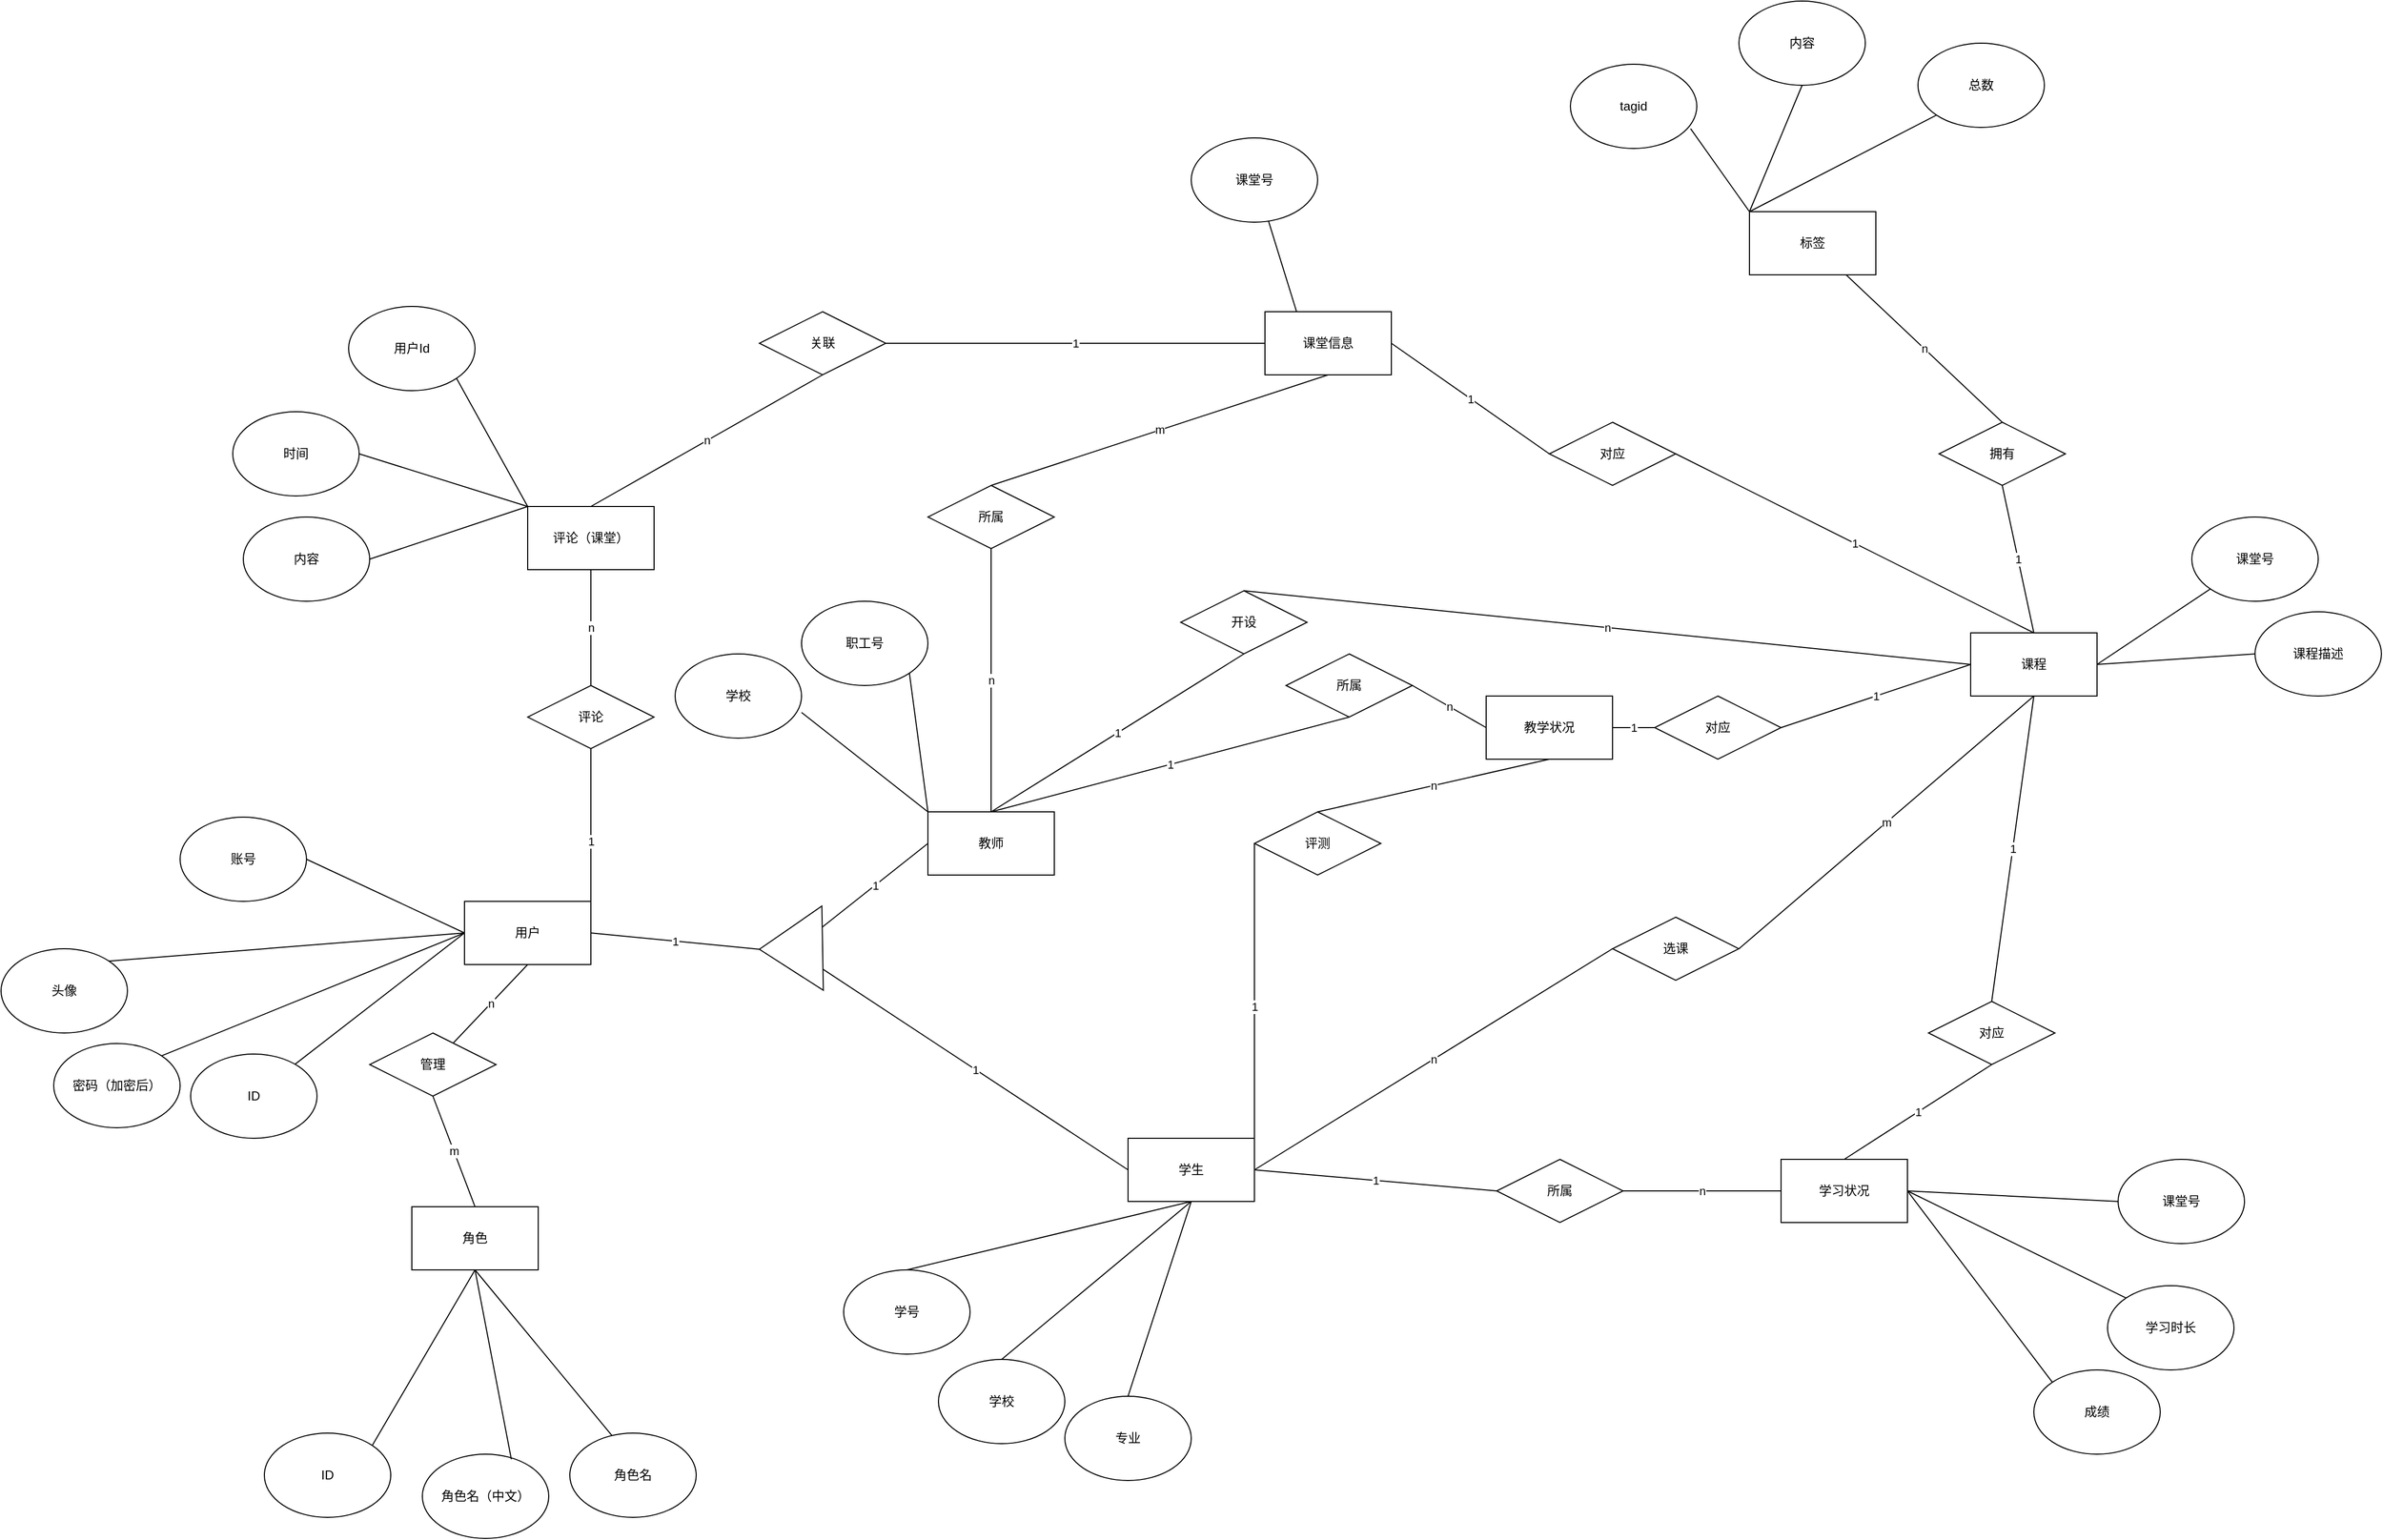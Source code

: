 <mxfile version="24.4.4" type="github">
  <diagram name="第 1 页" id="cqVoouBwEhZ9X5KKcfai">
    <mxGraphModel dx="2889" dy="1783" grid="1" gridSize="10" guides="1" tooltips="1" connect="1" arrows="1" fold="1" page="1" pageScale="1" pageWidth="827" pageHeight="1169" math="0" shadow="0">
      <root>
        <mxCell id="0" />
        <mxCell id="1" parent="0" />
        <mxCell id="4bgU9eHifBUtjP_TErYf-2" value="教师" style="rounded=0;whiteSpace=wrap;html=1;" parent="1" vertex="1">
          <mxGeometry x="-210" y="30" width="120" height="60" as="geometry" />
        </mxCell>
        <mxCell id="4bgU9eHifBUtjP_TErYf-3" value="角色" style="rounded=0;whiteSpace=wrap;html=1;" parent="1" vertex="1">
          <mxGeometry x="-700" y="405" width="120" height="60" as="geometry" />
        </mxCell>
        <mxCell id="4bgU9eHifBUtjP_TErYf-4" value="课程" style="rounded=0;whiteSpace=wrap;html=1;" parent="1" vertex="1">
          <mxGeometry x="780" y="-140" width="120" height="60" as="geometry" />
        </mxCell>
        <mxCell id="4bgU9eHifBUtjP_TErYf-6" value="用户" style="rounded=0;whiteSpace=wrap;html=1;" parent="1" vertex="1">
          <mxGeometry x="-650" y="115" width="120" height="60" as="geometry" />
        </mxCell>
        <mxCell id="4bgU9eHifBUtjP_TErYf-8" value="课堂信息" style="rounded=0;whiteSpace=wrap;html=1;" parent="1" vertex="1">
          <mxGeometry x="110" y="-445" width="120" height="60" as="geometry" />
        </mxCell>
        <mxCell id="_ENiOjXf8TxeeVIYlNAx-7" value="" style="edgeStyle=orthogonalEdgeStyle;rounded=0;orthogonalLoop=1;jettySize=auto;html=1;curved=1;strokeColor=none;" parent="1" source="NrnrOwtd3N4r6KxvUDXM-1" edge="1">
          <mxGeometry relative="1" as="geometry">
            <mxPoint x="780" y="-110" as="targetPoint" />
          </mxGeometry>
        </mxCell>
        <mxCell id="_ENiOjXf8TxeeVIYlNAx-1" value="管理" style="rhombus;whiteSpace=wrap;html=1;" parent="1" vertex="1">
          <mxGeometry x="-740" y="240" width="120" height="60" as="geometry" />
        </mxCell>
        <mxCell id="_ENiOjXf8TxeeVIYlNAx-10" value="m" style="endArrow=none;html=1;rounded=0;exitX=0.5;exitY=1;exitDx=0;exitDy=0;entryX=0.5;entryY=0;entryDx=0;entryDy=0;" parent="1" source="_ENiOjXf8TxeeVIYlNAx-1" target="4bgU9eHifBUtjP_TErYf-3" edge="1">
          <mxGeometry width="50" height="50" relative="1" as="geometry">
            <mxPoint x="320" y="610" as="sourcePoint" />
            <mxPoint x="190" y="730" as="targetPoint" />
          </mxGeometry>
        </mxCell>
        <mxCell id="_ENiOjXf8TxeeVIYlNAx-14" value="n" style="endArrow=none;html=1;rounded=0;exitX=0.5;exitY=1;exitDx=0;exitDy=0;" parent="1" source="4bgU9eHifBUtjP_TErYf-6" target="_ENiOjXf8TxeeVIYlNAx-1" edge="1">
          <mxGeometry width="50" height="50" relative="1" as="geometry">
            <mxPoint x="390" y="500" as="sourcePoint" />
            <mxPoint x="390" y="530" as="targetPoint" />
          </mxGeometry>
        </mxCell>
        <mxCell id="_ENiOjXf8TxeeVIYlNAx-17" value="1" style="endArrow=none;html=1;rounded=0;exitX=1;exitY=0.5;exitDx=0;exitDy=0;entryX=1;entryY=0.5;entryDx=0;entryDy=0;" parent="1" source="yRXkFGDhp4ZDQFp8mR-t-1" target="4bgU9eHifBUtjP_TErYf-6" edge="1">
          <mxGeometry width="50" height="50" relative="1" as="geometry">
            <mxPoint x="-370" y="155" as="sourcePoint" />
            <mxPoint x="-100" y="370" as="targetPoint" />
          </mxGeometry>
        </mxCell>
        <mxCell id="_ENiOjXf8TxeeVIYlNAx-18" value="1" style="endArrow=none;html=1;rounded=0;entryX=0;entryY=0.5;entryDx=0;entryDy=0;exitX=0;exitY=0.25;exitDx=0;exitDy=0;" parent="1" source="yRXkFGDhp4ZDQFp8mR-t-1" target="4bgU9eHifBUtjP_TErYf-1" edge="1">
          <mxGeometry width="50" height="50" relative="1" as="geometry">
            <mxPoint x="-250" y="155" as="sourcePoint" />
            <mxPoint x="565" y="270" as="targetPoint" />
          </mxGeometry>
        </mxCell>
        <mxCell id="_ENiOjXf8TxeeVIYlNAx-19" value="1" style="endArrow=none;html=1;rounded=0;entryX=0;entryY=0.5;entryDx=0;entryDy=0;exitX=0;exitY=0.75;exitDx=0;exitDy=0;" parent="1" source="yRXkFGDhp4ZDQFp8mR-t-1" target="4bgU9eHifBUtjP_TErYf-2" edge="1">
          <mxGeometry width="50" height="50" relative="1" as="geometry">
            <mxPoint x="-250" y="155" as="sourcePoint" />
            <mxPoint x="565" y="270" as="targetPoint" />
          </mxGeometry>
        </mxCell>
        <mxCell id="_ENiOjXf8TxeeVIYlNAx-21" value="所属" style="rhombus;whiteSpace=wrap;html=1;" parent="1" vertex="1">
          <mxGeometry x="-210" y="-280" width="120" height="60" as="geometry" />
        </mxCell>
        <mxCell id="_ENiOjXf8TxeeVIYlNAx-22" value="选课" style="rhombus;whiteSpace=wrap;html=1;" parent="1" vertex="1">
          <mxGeometry x="440" y="130" width="120" height="60" as="geometry" />
        </mxCell>
        <mxCell id="_ENiOjXf8TxeeVIYlNAx-23" value="m" style="endArrow=none;html=1;rounded=0;entryX=0.5;entryY=1;entryDx=0;entryDy=0;exitX=0.5;exitY=0;exitDx=0;exitDy=0;" parent="1" source="_ENiOjXf8TxeeVIYlNAx-21" target="4bgU9eHifBUtjP_TErYf-8" edge="1">
          <mxGeometry width="50" height="50" relative="1" as="geometry">
            <mxPoint x="510" as="sourcePoint" />
            <mxPoint x="560" y="-50" as="targetPoint" />
          </mxGeometry>
        </mxCell>
        <mxCell id="_ENiOjXf8TxeeVIYlNAx-24" value="n" style="endArrow=none;html=1;rounded=0;exitX=0.5;exitY=1;exitDx=0;exitDy=0;entryX=0.5;entryY=0;entryDx=0;entryDy=0;" parent="1" source="_ENiOjXf8TxeeVIYlNAx-21" target="4bgU9eHifBUtjP_TErYf-2" edge="1">
          <mxGeometry width="50" height="50" relative="1" as="geometry">
            <mxPoint x="510" as="sourcePoint" />
            <mxPoint x="560" y="-50" as="targetPoint" />
          </mxGeometry>
        </mxCell>
        <mxCell id="_ENiOjXf8TxeeVIYlNAx-25" value="m" style="endArrow=none;html=1;rounded=0;entryX=0.5;entryY=1;entryDx=0;entryDy=0;exitX=1;exitY=0.5;exitDx=0;exitDy=0;" parent="1" source="_ENiOjXf8TxeeVIYlNAx-22" target="4bgU9eHifBUtjP_TErYf-4" edge="1">
          <mxGeometry width="50" height="50" relative="1" as="geometry">
            <mxPoint x="510" as="sourcePoint" />
            <mxPoint x="560" y="-50" as="targetPoint" />
          </mxGeometry>
        </mxCell>
        <mxCell id="_ENiOjXf8TxeeVIYlNAx-26" value="n" style="endArrow=none;html=1;rounded=0;entryX=1;entryY=0.5;entryDx=0;entryDy=0;exitX=0;exitY=0.5;exitDx=0;exitDy=0;" parent="1" source="_ENiOjXf8TxeeVIYlNAx-22" target="4bgU9eHifBUtjP_TErYf-1" edge="1">
          <mxGeometry width="50" height="50" relative="1" as="geometry">
            <mxPoint x="700" y="140" as="sourcePoint" />
            <mxPoint x="560" y="-50" as="targetPoint" />
          </mxGeometry>
        </mxCell>
        <mxCell id="_ENiOjXf8TxeeVIYlNAx-27" value="对应" style="rhombus;whiteSpace=wrap;html=1;" parent="1" vertex="1">
          <mxGeometry x="380" y="-340" width="120" height="60" as="geometry" />
        </mxCell>
        <mxCell id="_ENiOjXf8TxeeVIYlNAx-28" value="1" style="endArrow=none;html=1;rounded=0;entryX=1;entryY=0.5;entryDx=0;entryDy=0;exitX=0;exitY=0.5;exitDx=0;exitDy=0;" parent="1" source="_ENiOjXf8TxeeVIYlNAx-27" target="4bgU9eHifBUtjP_TErYf-8" edge="1">
          <mxGeometry width="50" height="50" relative="1" as="geometry">
            <mxPoint x="510" y="-100" as="sourcePoint" />
            <mxPoint x="560" y="-150" as="targetPoint" />
          </mxGeometry>
        </mxCell>
        <mxCell id="_ENiOjXf8TxeeVIYlNAx-29" value="1" style="endArrow=none;html=1;rounded=0;entryX=1;entryY=0.5;entryDx=0;entryDy=0;exitX=0.5;exitY=0;exitDx=0;exitDy=0;" parent="1" source="4bgU9eHifBUtjP_TErYf-4" target="_ENiOjXf8TxeeVIYlNAx-27" edge="1">
          <mxGeometry width="50" height="50" relative="1" as="geometry">
            <mxPoint x="510" y="-100" as="sourcePoint" />
            <mxPoint x="560" y="-150" as="targetPoint" />
          </mxGeometry>
        </mxCell>
        <mxCell id="_ENiOjXf8TxeeVIYlNAx-30" value="学习状况" style="rounded=0;whiteSpace=wrap;html=1;" parent="1" vertex="1">
          <mxGeometry x="600" y="360" width="120" height="60" as="geometry" />
        </mxCell>
        <mxCell id="_ENiOjXf8TxeeVIYlNAx-32" value="教学状况" style="rounded=0;whiteSpace=wrap;html=1;" parent="1" vertex="1">
          <mxGeometry x="320" y="-80" width="120" height="60" as="geometry" />
        </mxCell>
        <mxCell id="_ENiOjXf8TxeeVIYlNAx-40" value="评论（课堂）" style="rounded=0;whiteSpace=wrap;html=1;" parent="1" vertex="1">
          <mxGeometry x="-590" y="-260" width="120" height="60" as="geometry" />
        </mxCell>
        <mxCell id="_ENiOjXf8TxeeVIYlNAx-43" value="对应" style="rhombus;whiteSpace=wrap;html=1;" parent="1" vertex="1">
          <mxGeometry x="480" y="-80" width="120" height="60" as="geometry" />
        </mxCell>
        <mxCell id="_ENiOjXf8TxeeVIYlNAx-44" value="对应" style="rhombus;whiteSpace=wrap;html=1;" parent="1" vertex="1">
          <mxGeometry x="740" y="210" width="120" height="60" as="geometry" />
        </mxCell>
        <mxCell id="_ENiOjXf8TxeeVIYlNAx-45" value="1" style="endArrow=none;html=1;rounded=0;entryX=0;entryY=0.5;entryDx=0;entryDy=0;exitX=1;exitY=0.5;exitDx=0;exitDy=0;" parent="1" source="_ENiOjXf8TxeeVIYlNAx-43" target="4bgU9eHifBUtjP_TErYf-4" edge="1">
          <mxGeometry width="50" height="50" relative="1" as="geometry">
            <mxPoint x="370" as="sourcePoint" />
            <mxPoint x="420" y="-50" as="targetPoint" />
          </mxGeometry>
        </mxCell>
        <mxCell id="_ENiOjXf8TxeeVIYlNAx-46" value="1" style="endArrow=none;html=1;rounded=0;entryX=0;entryY=0.5;entryDx=0;entryDy=0;exitX=1;exitY=0.5;exitDx=0;exitDy=0;" parent="1" source="_ENiOjXf8TxeeVIYlNAx-32" target="_ENiOjXf8TxeeVIYlNAx-43" edge="1">
          <mxGeometry width="50" height="50" relative="1" as="geometry">
            <mxPoint x="370" as="sourcePoint" />
            <mxPoint x="420" y="-50" as="targetPoint" />
          </mxGeometry>
        </mxCell>
        <mxCell id="_ENiOjXf8TxeeVIYlNAx-47" value="1" style="endArrow=none;html=1;rounded=0;entryX=0.5;entryY=0;entryDx=0;entryDy=0;exitX=0.5;exitY=1;exitDx=0;exitDy=0;" parent="1" source="4bgU9eHifBUtjP_TErYf-4" target="_ENiOjXf8TxeeVIYlNAx-44" edge="1">
          <mxGeometry width="50" height="50" relative="1" as="geometry">
            <mxPoint x="580" y="-50" as="sourcePoint" />
            <mxPoint x="420" y="-50" as="targetPoint" />
          </mxGeometry>
        </mxCell>
        <mxCell id="_ENiOjXf8TxeeVIYlNAx-49" value="1" style="endArrow=none;html=1;rounded=0;entryX=0.5;entryY=0;entryDx=0;entryDy=0;exitX=0.5;exitY=1;exitDx=0;exitDy=0;" parent="1" source="_ENiOjXf8TxeeVIYlNAx-44" target="_ENiOjXf8TxeeVIYlNAx-30" edge="1">
          <mxGeometry width="50" height="50" relative="1" as="geometry">
            <mxPoint x="370" as="sourcePoint" />
            <mxPoint x="420" y="-50" as="targetPoint" />
          </mxGeometry>
        </mxCell>
        <mxCell id="_ENiOjXf8TxeeVIYlNAx-51" value="所属" style="rhombus;whiteSpace=wrap;html=1;" parent="1" vertex="1">
          <mxGeometry x="130" y="-120" width="120" height="60" as="geometry" />
        </mxCell>
        <mxCell id="_ENiOjXf8TxeeVIYlNAx-52" value="所属" style="rhombus;whiteSpace=wrap;html=1;" parent="1" vertex="1">
          <mxGeometry x="330" y="360" width="120" height="60" as="geometry" />
        </mxCell>
        <mxCell id="_ENiOjXf8TxeeVIYlNAx-53" value="1" style="endArrow=none;html=1;rounded=0;entryX=0;entryY=0.5;entryDx=0;entryDy=0;exitX=1;exitY=0.5;exitDx=0;exitDy=0;" parent="1" source="4bgU9eHifBUtjP_TErYf-1" target="_ENiOjXf8TxeeVIYlNAx-52" edge="1">
          <mxGeometry width="50" height="50" relative="1" as="geometry">
            <mxPoint x="370" y="100" as="sourcePoint" />
            <mxPoint x="420" y="50" as="targetPoint" />
          </mxGeometry>
        </mxCell>
        <mxCell id="_ENiOjXf8TxeeVIYlNAx-54" value="n" style="endArrow=none;html=1;rounded=0;entryX=0;entryY=0.5;entryDx=0;entryDy=0;exitX=1;exitY=0.5;exitDx=0;exitDy=0;" parent="1" source="_ENiOjXf8TxeeVIYlNAx-52" target="_ENiOjXf8TxeeVIYlNAx-30" edge="1">
          <mxGeometry width="50" height="50" relative="1" as="geometry">
            <mxPoint x="370" y="100" as="sourcePoint" />
            <mxPoint x="420" y="50" as="targetPoint" />
          </mxGeometry>
        </mxCell>
        <mxCell id="_ENiOjXf8TxeeVIYlNAx-55" value="1" style="endArrow=none;html=1;rounded=0;entryX=0.5;entryY=1;entryDx=0;entryDy=0;exitX=0.5;exitY=0;exitDx=0;exitDy=0;" parent="1" source="4bgU9eHifBUtjP_TErYf-2" target="_ENiOjXf8TxeeVIYlNAx-51" edge="1">
          <mxGeometry width="50" height="50" relative="1" as="geometry">
            <mxPoint x="370" y="100" as="sourcePoint" />
            <mxPoint x="420" y="50" as="targetPoint" />
          </mxGeometry>
        </mxCell>
        <mxCell id="_ENiOjXf8TxeeVIYlNAx-56" value="n" style="endArrow=none;html=1;rounded=0;entryX=0;entryY=0.5;entryDx=0;entryDy=0;exitX=1;exitY=0.5;exitDx=0;exitDy=0;" parent="1" source="_ENiOjXf8TxeeVIYlNAx-51" target="_ENiOjXf8TxeeVIYlNAx-32" edge="1">
          <mxGeometry width="50" height="50" relative="1" as="geometry">
            <mxPoint x="370" y="100" as="sourcePoint" />
            <mxPoint x="420" y="50" as="targetPoint" />
          </mxGeometry>
        </mxCell>
        <mxCell id="_ENiOjXf8TxeeVIYlNAx-58" value="标签" style="rounded=0;whiteSpace=wrap;html=1;" parent="1" vertex="1">
          <mxGeometry x="570" y="-540" width="120" height="60" as="geometry" />
        </mxCell>
        <mxCell id="_ENiOjXf8TxeeVIYlNAx-59" value="拥有" style="rhombus;whiteSpace=wrap;html=1;" parent="1" vertex="1">
          <mxGeometry x="750" y="-340" width="120" height="60" as="geometry" />
        </mxCell>
        <mxCell id="_ENiOjXf8TxeeVIYlNAx-60" value="1" style="endArrow=none;html=1;rounded=0;entryX=0.5;entryY=1;entryDx=0;entryDy=0;exitX=0.5;exitY=0;exitDx=0;exitDy=0;" parent="1" source="4bgU9eHifBUtjP_TErYf-4" target="_ENiOjXf8TxeeVIYlNAx-59" edge="1">
          <mxGeometry width="50" height="50" relative="1" as="geometry">
            <mxPoint x="550" y="-200" as="sourcePoint" />
            <mxPoint x="600" y="-250" as="targetPoint" />
          </mxGeometry>
        </mxCell>
        <mxCell id="_ENiOjXf8TxeeVIYlNAx-61" value="n" style="endArrow=none;html=1;rounded=0;exitX=0.5;exitY=0;exitDx=0;exitDy=0;" parent="1" source="_ENiOjXf8TxeeVIYlNAx-59" target="_ENiOjXf8TxeeVIYlNAx-58" edge="1">
          <mxGeometry width="50" height="50" relative="1" as="geometry">
            <mxPoint x="550" y="-200" as="sourcePoint" />
            <mxPoint x="600" y="-250" as="targetPoint" />
          </mxGeometry>
        </mxCell>
        <mxCell id="_ENiOjXf8TxeeVIYlNAx-62" value="关联" style="rhombus;whiteSpace=wrap;html=1;" parent="1" vertex="1">
          <mxGeometry x="-370" y="-445" width="120" height="60" as="geometry" />
        </mxCell>
        <mxCell id="_ENiOjXf8TxeeVIYlNAx-63" value="n" style="endArrow=none;html=1;rounded=0;entryX=0.5;entryY=0;entryDx=0;entryDy=0;exitX=0.5;exitY=1;exitDx=0;exitDy=0;" parent="1" source="_ENiOjXf8TxeeVIYlNAx-62" target="_ENiOjXf8TxeeVIYlNAx-40" edge="1">
          <mxGeometry width="50" height="50" relative="1" as="geometry">
            <mxPoint x="560" y="-300" as="sourcePoint" />
            <mxPoint x="610" y="-350" as="targetPoint" />
          </mxGeometry>
        </mxCell>
        <mxCell id="_ENiOjXf8TxeeVIYlNAx-64" value="1" style="endArrow=none;html=1;rounded=0;entryX=1;entryY=0.5;entryDx=0;entryDy=0;exitX=0;exitY=0.5;exitDx=0;exitDy=0;" parent="1" source="4bgU9eHifBUtjP_TErYf-8" target="_ENiOjXf8TxeeVIYlNAx-62" edge="1">
          <mxGeometry width="50" height="50" relative="1" as="geometry">
            <mxPoint x="560" y="-300" as="sourcePoint" />
            <mxPoint x="610" y="-350" as="targetPoint" />
          </mxGeometry>
        </mxCell>
        <mxCell id="_ENiOjXf8TxeeVIYlNAx-66" value="账号" style="ellipse;whiteSpace=wrap;html=1;" parent="1" vertex="1">
          <mxGeometry x="-920" y="35" width="120" height="80" as="geometry" />
        </mxCell>
        <mxCell id="_ENiOjXf8TxeeVIYlNAx-67" value="ID" style="ellipse;whiteSpace=wrap;html=1;" parent="1" vertex="1">
          <mxGeometry x="-910" y="260" width="120" height="80" as="geometry" />
        </mxCell>
        <mxCell id="_ENiOjXf8TxeeVIYlNAx-68" value="密码（加密后）" style="ellipse;whiteSpace=wrap;html=1;" parent="1" vertex="1">
          <mxGeometry x="-1040" y="250" width="120" height="80" as="geometry" />
        </mxCell>
        <mxCell id="_ENiOjXf8TxeeVIYlNAx-69" value="" style="endArrow=none;html=1;rounded=0;exitX=0;exitY=0.5;exitDx=0;exitDy=0;" parent="1" source="4bgU9eHifBUtjP_TErYf-6" target="_ENiOjXf8TxeeVIYlNAx-67" edge="1">
          <mxGeometry width="50" height="50" relative="1" as="geometry">
            <mxPoint x="450" y="340" as="sourcePoint" />
            <mxPoint x="500" y="290" as="targetPoint" />
          </mxGeometry>
        </mxCell>
        <mxCell id="_ENiOjXf8TxeeVIYlNAx-70" value="" style="endArrow=none;html=1;rounded=0;entryX=1;entryY=0.5;entryDx=0;entryDy=0;exitX=0;exitY=0.5;exitDx=0;exitDy=0;" parent="1" source="4bgU9eHifBUtjP_TErYf-6" target="_ENiOjXf8TxeeVIYlNAx-66" edge="1">
          <mxGeometry width="50" height="50" relative="1" as="geometry">
            <mxPoint x="320" y="350" as="sourcePoint" />
            <mxPoint x="500" y="290" as="targetPoint" />
          </mxGeometry>
        </mxCell>
        <mxCell id="_ENiOjXf8TxeeVIYlNAx-71" value="" style="endArrow=none;html=1;rounded=0;exitX=1;exitY=0;exitDx=0;exitDy=0;entryX=0;entryY=0.5;entryDx=0;entryDy=0;" parent="1" source="_ENiOjXf8TxeeVIYlNAx-68" target="4bgU9eHifBUtjP_TErYf-6" edge="1">
          <mxGeometry width="50" height="50" relative="1" as="geometry">
            <mxPoint x="450" y="340" as="sourcePoint" />
            <mxPoint x="320" y="350" as="targetPoint" />
          </mxGeometry>
        </mxCell>
        <mxCell id="_ENiOjXf8TxeeVIYlNAx-82" value="角色名（中文）" style="ellipse;whiteSpace=wrap;html=1;" parent="1" vertex="1">
          <mxGeometry x="-690" y="640" width="120" height="80" as="geometry" />
        </mxCell>
        <mxCell id="_ENiOjXf8TxeeVIYlNAx-83" value="角色名" style="ellipse;whiteSpace=wrap;html=1;" parent="1" vertex="1">
          <mxGeometry x="-550" y="620" width="120" height="80" as="geometry" />
        </mxCell>
        <mxCell id="_ENiOjXf8TxeeVIYlNAx-84" value="" style="endArrow=none;html=1;rounded=0;exitX=0.335;exitY=0.032;exitDx=0;exitDy=0;entryX=0.5;entryY=1;entryDx=0;entryDy=0;exitPerimeter=0;" parent="1" source="_ENiOjXf8TxeeVIYlNAx-83" target="4bgU9eHifBUtjP_TErYf-3" edge="1">
          <mxGeometry width="50" height="50" relative="1" as="geometry">
            <mxPoint x="450" y="640" as="sourcePoint" />
            <mxPoint x="130" y="770" as="targetPoint" />
          </mxGeometry>
        </mxCell>
        <mxCell id="_ENiOjXf8TxeeVIYlNAx-85" value="" style="endArrow=none;html=1;rounded=0;entryX=0.5;entryY=1;entryDx=0;entryDy=0;exitX=0.704;exitY=0.06;exitDx=0;exitDy=0;exitPerimeter=0;" parent="1" source="_ENiOjXf8TxeeVIYlNAx-82" target="4bgU9eHifBUtjP_TErYf-3" edge="1">
          <mxGeometry width="50" height="50" relative="1" as="geometry">
            <mxPoint x="450" y="640" as="sourcePoint" />
            <mxPoint x="500" y="590" as="targetPoint" />
          </mxGeometry>
        </mxCell>
        <mxCell id="_ENiOjXf8TxeeVIYlNAx-86" value="ID" style="ellipse;whiteSpace=wrap;html=1;" parent="1" vertex="1">
          <mxGeometry x="-840" y="620" width="120" height="80" as="geometry" />
        </mxCell>
        <mxCell id="_ENiOjXf8TxeeVIYlNAx-88" value="" style="endArrow=none;html=1;rounded=0;entryX=0.5;entryY=1;entryDx=0;entryDy=0;exitX=1;exitY=0;exitDx=0;exitDy=0;" parent="1" source="_ENiOjXf8TxeeVIYlNAx-86" target="4bgU9eHifBUtjP_TErYf-3" edge="1">
          <mxGeometry width="50" height="50" relative="1" as="geometry">
            <mxPoint x="250" y="790" as="sourcePoint" />
            <mxPoint x="300" y="740" as="targetPoint" />
          </mxGeometry>
        </mxCell>
        <mxCell id="_ENiOjXf8TxeeVIYlNAx-92" value="头像" style="ellipse;whiteSpace=wrap;html=1;" parent="1" vertex="1">
          <mxGeometry x="-1090" y="160" width="120" height="80" as="geometry" />
        </mxCell>
        <mxCell id="_ENiOjXf8TxeeVIYlNAx-99" value="" style="endArrow=none;html=1;rounded=0;entryX=0;entryY=0.5;entryDx=0;entryDy=0;exitX=1;exitY=0;exitDx=0;exitDy=0;" parent="1" source="_ENiOjXf8TxeeVIYlNAx-92" target="4bgU9eHifBUtjP_TErYf-6" edge="1">
          <mxGeometry width="50" height="50" relative="1" as="geometry">
            <mxPoint x="470" y="390" as="sourcePoint" />
            <mxPoint x="520" y="340" as="targetPoint" />
          </mxGeometry>
        </mxCell>
        <mxCell id="NrnrOwtd3N4r6KxvUDXM-2" value="1" style="endArrow=none;html=1;rounded=0;exitX=0.5;exitY=0;exitDx=0;exitDy=0;entryX=0.5;entryY=1;entryDx=0;entryDy=0;" parent="1" source="4bgU9eHifBUtjP_TErYf-2" target="NrnrOwtd3N4r6KxvUDXM-1" edge="1">
          <mxGeometry width="50" height="50" relative="1" as="geometry">
            <mxPoint x="600" y="70" as="sourcePoint" />
            <mxPoint x="650" y="20" as="targetPoint" />
          </mxGeometry>
        </mxCell>
        <mxCell id="NrnrOwtd3N4r6KxvUDXM-3" value="n" style="endArrow=none;html=1;rounded=0;exitX=0.5;exitY=0;exitDx=0;exitDy=0;entryX=0;entryY=0.5;entryDx=0;entryDy=0;" parent="1" source="NrnrOwtd3N4r6KxvUDXM-1" target="4bgU9eHifBUtjP_TErYf-4" edge="1">
          <mxGeometry width="50" height="50" relative="1" as="geometry">
            <mxPoint x="600" y="70" as="sourcePoint" />
            <mxPoint x="900" y="-90" as="targetPoint" />
          </mxGeometry>
        </mxCell>
        <mxCell id="NrnrOwtd3N4r6KxvUDXM-4" value="" style="edgeStyle=orthogonalEdgeStyle;rounded=0;orthogonalLoop=1;jettySize=auto;html=1;curved=1;strokeColor=none;" parent="1" source="4bgU9eHifBUtjP_TErYf-1" target="NrnrOwtd3N4r6KxvUDXM-1" edge="1">
          <mxGeometry relative="1" as="geometry">
            <mxPoint x="280" y="585" as="sourcePoint" />
            <mxPoint x="385" y="-110" as="targetPoint" />
          </mxGeometry>
        </mxCell>
        <mxCell id="NrnrOwtd3N4r6KxvUDXM-1" value="开设" style="rhombus;whiteSpace=wrap;html=1;" parent="1" vertex="1">
          <mxGeometry x="30" y="-180" width="120" height="60" as="geometry" />
        </mxCell>
        <mxCell id="NrnrOwtd3N4r6KxvUDXM-22" style="edgeStyle=orthogonalEdgeStyle;rounded=0;orthogonalLoop=1;jettySize=auto;html=1;exitX=0.5;exitY=1;exitDx=0;exitDy=0;" parent="1" edge="1">
          <mxGeometry relative="1" as="geometry">
            <mxPoint x="1130" y="-500" as="sourcePoint" />
            <mxPoint x="1130" y="-500" as="targetPoint" />
          </mxGeometry>
        </mxCell>
        <mxCell id="NrnrOwtd3N4r6KxvUDXM-24" value="评测" style="rhombus;whiteSpace=wrap;html=1;" parent="1" vertex="1">
          <mxGeometry x="100" y="30" width="120" height="60" as="geometry" />
        </mxCell>
        <mxCell id="NrnrOwtd3N4r6KxvUDXM-25" value="1" style="endArrow=none;html=1;rounded=0;exitX=0;exitY=0.5;exitDx=0;exitDy=0;entryX=1;entryY=0.5;entryDx=0;entryDy=0;" parent="1" source="NrnrOwtd3N4r6KxvUDXM-24" target="4bgU9eHifBUtjP_TErYf-1" edge="1">
          <mxGeometry width="50" height="50" relative="1" as="geometry">
            <mxPoint x="110" y="160" as="sourcePoint" />
            <mxPoint x="170" y="293" as="targetPoint" />
          </mxGeometry>
        </mxCell>
        <mxCell id="NrnrOwtd3N4r6KxvUDXM-26" value="n" style="endArrow=none;html=1;rounded=0;exitX=0.5;exitY=0;exitDx=0;exitDy=0;entryX=0.5;entryY=1;entryDx=0;entryDy=0;" parent="1" source="NrnrOwtd3N4r6KxvUDXM-24" target="_ENiOjXf8TxeeVIYlNAx-32" edge="1">
          <mxGeometry width="50" height="50" relative="1" as="geometry">
            <mxPoint x="110" y="-60" as="sourcePoint" />
            <mxPoint x="160" y="-110" as="targetPoint" />
          </mxGeometry>
        </mxCell>
        <mxCell id="NrnrOwtd3N4r6KxvUDXM-27" value="评论" style="rhombus;whiteSpace=wrap;html=1;" parent="1" vertex="1">
          <mxGeometry x="-590" y="-90" width="120" height="60" as="geometry" />
        </mxCell>
        <mxCell id="NrnrOwtd3N4r6KxvUDXM-28" value="1" style="endArrow=none;html=1;rounded=0;exitX=1;exitY=0.5;exitDx=0;exitDy=0;entryX=0.5;entryY=1;entryDx=0;entryDy=0;" parent="1" source="4bgU9eHifBUtjP_TErYf-6" target="NrnrOwtd3N4r6KxvUDXM-27" edge="1">
          <mxGeometry width="50" height="50" relative="1" as="geometry">
            <mxPoint x="110" y="270" as="sourcePoint" />
            <mxPoint x="160" y="220" as="targetPoint" />
          </mxGeometry>
        </mxCell>
        <mxCell id="NrnrOwtd3N4r6KxvUDXM-29" value="n" style="endArrow=none;html=1;rounded=0;exitX=0.5;exitY=0;exitDx=0;exitDy=0;entryX=0.5;entryY=1;entryDx=0;entryDy=0;" parent="1" source="NrnrOwtd3N4r6KxvUDXM-27" target="_ENiOjXf8TxeeVIYlNAx-40" edge="1">
          <mxGeometry width="50" height="50" relative="1" as="geometry">
            <mxPoint x="110" y="-60" as="sourcePoint" />
            <mxPoint x="160" y="-110" as="targetPoint" />
          </mxGeometry>
        </mxCell>
        <mxCell id="NrnrOwtd3N4r6KxvUDXM-30" value="" style="edgeStyle=orthogonalEdgeStyle;rounded=0;orthogonalLoop=1;jettySize=auto;html=1;curved=1;strokeColor=none;" parent="1" target="4bgU9eHifBUtjP_TErYf-1" edge="1">
          <mxGeometry relative="1" as="geometry">
            <mxPoint x="-370" y="290" as="sourcePoint" />
            <mxPoint x="340" y="40" as="targetPoint" />
          </mxGeometry>
        </mxCell>
        <mxCell id="4bgU9eHifBUtjP_TErYf-1" value="学生" style="rounded=0;whiteSpace=wrap;html=1;" parent="1" vertex="1">
          <mxGeometry x="-20" y="340" width="120" height="60" as="geometry" />
        </mxCell>
        <mxCell id="NrnrOwtd3N4r6KxvUDXM-36" value="学号" style="ellipse;whiteSpace=wrap;html=1;" parent="1" vertex="1">
          <mxGeometry x="-290" y="465" width="120" height="80" as="geometry" />
        </mxCell>
        <mxCell id="NrnrOwtd3N4r6KxvUDXM-37" value="" style="endArrow=none;html=1;rounded=0;exitX=0.5;exitY=1;exitDx=0;exitDy=0;entryX=0.5;entryY=0;entryDx=0;entryDy=0;" parent="1" source="4bgU9eHifBUtjP_TErYf-1" target="NrnrOwtd3N4r6KxvUDXM-36" edge="1">
          <mxGeometry width="50" height="50" relative="1" as="geometry">
            <mxPoint x="370" y="490" as="sourcePoint" />
            <mxPoint x="420" y="440" as="targetPoint" />
          </mxGeometry>
        </mxCell>
        <mxCell id="NrnrOwtd3N4r6KxvUDXM-38" value="学校" style="ellipse;whiteSpace=wrap;html=1;" parent="1" vertex="1">
          <mxGeometry x="-200" y="550" width="120" height="80" as="geometry" />
        </mxCell>
        <mxCell id="NrnrOwtd3N4r6KxvUDXM-39" value="" style="endArrow=none;html=1;rounded=0;exitX=0.5;exitY=1;exitDx=0;exitDy=0;entryX=0.5;entryY=0;entryDx=0;entryDy=0;" parent="1" source="4bgU9eHifBUtjP_TErYf-1" target="NrnrOwtd3N4r6KxvUDXM-38" edge="1">
          <mxGeometry width="50" height="50" relative="1" as="geometry">
            <mxPoint x="370" y="490" as="sourcePoint" />
            <mxPoint x="420" y="440" as="targetPoint" />
          </mxGeometry>
        </mxCell>
        <mxCell id="NrnrOwtd3N4r6KxvUDXM-42" value="" style="edgeStyle=orthogonalEdgeStyle;rounded=0;orthogonalLoop=1;jettySize=auto;html=1;curved=1;strokeColor=none;" parent="1" source="_ENiOjXf8TxeeVIYlNAx-1" edge="1">
          <mxGeometry relative="1" as="geometry">
            <mxPoint x="-620" y="270" as="sourcePoint" />
            <mxPoint x="-490" y="290" as="targetPoint" />
          </mxGeometry>
        </mxCell>
        <mxCell id="NrnrOwtd3N4r6KxvUDXM-49" value="课堂号" style="ellipse;whiteSpace=wrap;html=1;" parent="1" vertex="1">
          <mxGeometry x="990" y="-250" width="120" height="80" as="geometry" />
        </mxCell>
        <mxCell id="yRXkFGDhp4ZDQFp8mR-t-1" value="" style="triangle;whiteSpace=wrap;html=1;rotation=-181;" vertex="1" parent="1">
          <mxGeometry x="-370" y="120" width="60" height="80" as="geometry" />
        </mxCell>
        <mxCell id="yRXkFGDhp4ZDQFp8mR-t-4" value="职工号" style="ellipse;whiteSpace=wrap;html=1;" vertex="1" parent="1">
          <mxGeometry x="-330" y="-170" width="120" height="80" as="geometry" />
        </mxCell>
        <mxCell id="yRXkFGDhp4ZDQFp8mR-t-5" value="学校" style="ellipse;whiteSpace=wrap;html=1;" vertex="1" parent="1">
          <mxGeometry x="-450" y="-120" width="120" height="80" as="geometry" />
        </mxCell>
        <mxCell id="yRXkFGDhp4ZDQFp8mR-t-6" value="专业" style="ellipse;whiteSpace=wrap;html=1;" vertex="1" parent="1">
          <mxGeometry x="-80" y="585" width="120" height="80" as="geometry" />
        </mxCell>
        <mxCell id="yRXkFGDhp4ZDQFp8mR-t-7" value="" style="endArrow=none;html=1;rounded=0;entryX=0.5;entryY=0;entryDx=0;entryDy=0;" edge="1" parent="1" target="yRXkFGDhp4ZDQFp8mR-t-6">
          <mxGeometry width="50" height="50" relative="1" as="geometry">
            <mxPoint x="40" y="400" as="sourcePoint" />
            <mxPoint x="80" y="550" as="targetPoint" />
          </mxGeometry>
        </mxCell>
        <mxCell id="yRXkFGDhp4ZDQFp8mR-t-8" value="课程描述" style="ellipse;whiteSpace=wrap;html=1;" vertex="1" parent="1">
          <mxGeometry x="1050" y="-160" width="120" height="80" as="geometry" />
        </mxCell>
        <mxCell id="yRXkFGDhp4ZDQFp8mR-t-9" value="" style="endArrow=none;html=1;rounded=0;entryX=0;entryY=1;entryDx=0;entryDy=0;exitX=1;exitY=0.5;exitDx=0;exitDy=0;" edge="1" parent="1" source="4bgU9eHifBUtjP_TErYf-4" target="NrnrOwtd3N4r6KxvUDXM-49">
          <mxGeometry width="50" height="50" relative="1" as="geometry">
            <mxPoint x="730" y="-90" as="sourcePoint" />
            <mxPoint x="780" y="-140" as="targetPoint" />
          </mxGeometry>
        </mxCell>
        <mxCell id="yRXkFGDhp4ZDQFp8mR-t-10" value="" style="endArrow=none;html=1;rounded=0;entryX=0;entryY=0.5;entryDx=0;entryDy=0;exitX=1;exitY=0.5;exitDx=0;exitDy=0;" edge="1" parent="1" source="4bgU9eHifBUtjP_TErYf-4" target="yRXkFGDhp4ZDQFp8mR-t-8">
          <mxGeometry width="50" height="50" relative="1" as="geometry">
            <mxPoint x="940" y="-60" as="sourcePoint" />
            <mxPoint x="780" y="-140" as="targetPoint" />
          </mxGeometry>
        </mxCell>
        <mxCell id="yRXkFGDhp4ZDQFp8mR-t-11" value="课堂号" style="ellipse;whiteSpace=wrap;html=1;" vertex="1" parent="1">
          <mxGeometry x="920" y="360" width="120" height="80" as="geometry" />
        </mxCell>
        <mxCell id="yRXkFGDhp4ZDQFp8mR-t-12" value="" style="endArrow=none;html=1;rounded=0;exitX=1;exitY=0.5;exitDx=0;exitDy=0;entryX=0;entryY=0.5;entryDx=0;entryDy=0;" edge="1" parent="1" source="_ENiOjXf8TxeeVIYlNAx-30" target="yRXkFGDhp4ZDQFp8mR-t-11">
          <mxGeometry width="50" height="50" relative="1" as="geometry">
            <mxPoint x="730" y="340" as="sourcePoint" />
            <mxPoint x="780" y="290" as="targetPoint" />
          </mxGeometry>
        </mxCell>
        <mxCell id="yRXkFGDhp4ZDQFp8mR-t-13" value="" style="endArrow=none;html=1;rounded=0;entryX=1;entryY=0.5;entryDx=0;entryDy=0;exitX=0;exitY=0;exitDx=0;exitDy=0;" edge="1" parent="1" source="yRXkFGDhp4ZDQFp8mR-t-14" target="_ENiOjXf8TxeeVIYlNAx-30">
          <mxGeometry width="50" height="50" relative="1" as="geometry">
            <mxPoint x="870" y="530" as="sourcePoint" />
            <mxPoint x="780" y="520" as="targetPoint" />
          </mxGeometry>
        </mxCell>
        <mxCell id="yRXkFGDhp4ZDQFp8mR-t-14" value="学习时长" style="ellipse;whiteSpace=wrap;html=1;" vertex="1" parent="1">
          <mxGeometry x="910" y="480" width="120" height="80" as="geometry" />
        </mxCell>
        <mxCell id="yRXkFGDhp4ZDQFp8mR-t-15" value="成绩" style="ellipse;whiteSpace=wrap;html=1;" vertex="1" parent="1">
          <mxGeometry x="840" y="560" width="120" height="80" as="geometry" />
        </mxCell>
        <mxCell id="yRXkFGDhp4ZDQFp8mR-t-16" value="" style="endArrow=none;html=1;rounded=0;exitX=1;exitY=0.5;exitDx=0;exitDy=0;entryX=0;entryY=0;entryDx=0;entryDy=0;" edge="1" parent="1" source="_ENiOjXf8TxeeVIYlNAx-30" target="yRXkFGDhp4ZDQFp8mR-t-15">
          <mxGeometry width="50" height="50" relative="1" as="geometry">
            <mxPoint x="730" y="350" as="sourcePoint" />
            <mxPoint x="780" y="300" as="targetPoint" />
          </mxGeometry>
        </mxCell>
        <mxCell id="yRXkFGDhp4ZDQFp8mR-t-17" value="" style="endArrow=none;html=1;rounded=0;exitX=1;exitY=1;exitDx=0;exitDy=0;entryX=0;entryY=0;entryDx=0;entryDy=0;" edge="1" parent="1" source="yRXkFGDhp4ZDQFp8mR-t-4" target="4bgU9eHifBUtjP_TErYf-2">
          <mxGeometry width="50" height="50" relative="1" as="geometry">
            <mxPoint x="-250" as="sourcePoint" />
            <mxPoint x="-200" y="-50" as="targetPoint" />
          </mxGeometry>
        </mxCell>
        <mxCell id="yRXkFGDhp4ZDQFp8mR-t-18" value="" style="endArrow=none;html=1;rounded=0;exitX=1;exitY=0.695;exitDx=0;exitDy=0;exitPerimeter=0;entryX=0;entryY=0;entryDx=0;entryDy=0;" edge="1" parent="1" source="yRXkFGDhp4ZDQFp8mR-t-5" target="4bgU9eHifBUtjP_TErYf-2">
          <mxGeometry width="50" height="50" relative="1" as="geometry">
            <mxPoint x="-250" as="sourcePoint" />
            <mxPoint x="-200" y="-50" as="targetPoint" />
          </mxGeometry>
        </mxCell>
        <mxCell id="yRXkFGDhp4ZDQFp8mR-t-19" value="用户Id" style="ellipse;whiteSpace=wrap;html=1;" vertex="1" parent="1">
          <mxGeometry x="-760" y="-450" width="120" height="80" as="geometry" />
        </mxCell>
        <mxCell id="yRXkFGDhp4ZDQFp8mR-t-20" value="" style="endArrow=none;html=1;rounded=0;exitX=1;exitY=1;exitDx=0;exitDy=0;entryX=0;entryY=0;entryDx=0;entryDy=0;" edge="1" parent="1" source="yRXkFGDhp4ZDQFp8mR-t-19" target="_ENiOjXf8TxeeVIYlNAx-40">
          <mxGeometry width="50" height="50" relative="1" as="geometry">
            <mxPoint x="-250" y="-240" as="sourcePoint" />
            <mxPoint x="-200" y="-290" as="targetPoint" />
          </mxGeometry>
        </mxCell>
        <mxCell id="yRXkFGDhp4ZDQFp8mR-t-21" value="时间" style="ellipse;whiteSpace=wrap;html=1;" vertex="1" parent="1">
          <mxGeometry x="-870" y="-350" width="120" height="80" as="geometry" />
        </mxCell>
        <mxCell id="yRXkFGDhp4ZDQFp8mR-t-22" value="" style="endArrow=none;html=1;rounded=0;exitX=1;exitY=0.5;exitDx=0;exitDy=0;entryX=0;entryY=0;entryDx=0;entryDy=0;" edge="1" parent="1" source="yRXkFGDhp4ZDQFp8mR-t-21" target="_ENiOjXf8TxeeVIYlNAx-40">
          <mxGeometry width="50" height="50" relative="1" as="geometry">
            <mxPoint x="-250" y="-240" as="sourcePoint" />
            <mxPoint x="-200" y="-290" as="targetPoint" />
          </mxGeometry>
        </mxCell>
        <mxCell id="yRXkFGDhp4ZDQFp8mR-t-23" value="内容" style="ellipse;whiteSpace=wrap;html=1;" vertex="1" parent="1">
          <mxGeometry x="-860" y="-250" width="120" height="80" as="geometry" />
        </mxCell>
        <mxCell id="yRXkFGDhp4ZDQFp8mR-t-24" value="" style="endArrow=none;html=1;rounded=0;exitX=1;exitY=0.5;exitDx=0;exitDy=0;entryX=0;entryY=0;entryDx=0;entryDy=0;" edge="1" parent="1" source="yRXkFGDhp4ZDQFp8mR-t-23" target="_ENiOjXf8TxeeVIYlNAx-40">
          <mxGeometry width="50" height="50" relative="1" as="geometry">
            <mxPoint x="-250" y="-240" as="sourcePoint" />
            <mxPoint x="-200" y="-290" as="targetPoint" />
          </mxGeometry>
        </mxCell>
        <mxCell id="yRXkFGDhp4ZDQFp8mR-t-25" value="tagid" style="ellipse;whiteSpace=wrap;html=1;" vertex="1" parent="1">
          <mxGeometry x="400" y="-680" width="120" height="80" as="geometry" />
        </mxCell>
        <mxCell id="yRXkFGDhp4ZDQFp8mR-t-26" value="" style="endArrow=none;html=1;rounded=0;exitX=0.951;exitY=0.765;exitDx=0;exitDy=0;exitPerimeter=0;entryX=0;entryY=0;entryDx=0;entryDy=0;" edge="1" parent="1" source="yRXkFGDhp4ZDQFp8mR-t-25" target="_ENiOjXf8TxeeVIYlNAx-58">
          <mxGeometry width="50" height="50" relative="1" as="geometry">
            <mxPoint x="530" y="-590" as="sourcePoint" />
            <mxPoint x="580" y="-640" as="targetPoint" />
          </mxGeometry>
        </mxCell>
        <mxCell id="yRXkFGDhp4ZDQFp8mR-t-27" value="内容" style="ellipse;whiteSpace=wrap;html=1;" vertex="1" parent="1">
          <mxGeometry x="560" y="-740" width="120" height="80" as="geometry" />
        </mxCell>
        <mxCell id="yRXkFGDhp4ZDQFp8mR-t-28" value="" style="endArrow=none;html=1;rounded=0;exitX=0;exitY=0;exitDx=0;exitDy=0;entryX=0.5;entryY=1;entryDx=0;entryDy=0;" edge="1" parent="1" source="_ENiOjXf8TxeeVIYlNAx-58" target="yRXkFGDhp4ZDQFp8mR-t-27">
          <mxGeometry width="50" height="50" relative="1" as="geometry">
            <mxPoint x="530" y="-590" as="sourcePoint" />
            <mxPoint x="580" y="-640" as="targetPoint" />
          </mxGeometry>
        </mxCell>
        <mxCell id="yRXkFGDhp4ZDQFp8mR-t-29" value="" style="endArrow=none;html=1;rounded=0;entryX=0;entryY=0;entryDx=0;entryDy=0;exitX=0;exitY=1;exitDx=0;exitDy=0;" edge="1" parent="1" source="yRXkFGDhp4ZDQFp8mR-t-31" target="_ENiOjXf8TxeeVIYlNAx-58">
          <mxGeometry width="50" height="50" relative="1" as="geometry">
            <mxPoint x="750" y="-620" as="sourcePoint" />
            <mxPoint x="580" y="-520" as="targetPoint" />
          </mxGeometry>
        </mxCell>
        <mxCell id="yRXkFGDhp4ZDQFp8mR-t-31" value="总数" style="ellipse;whiteSpace=wrap;html=1;" vertex="1" parent="1">
          <mxGeometry x="730" y="-700" width="120" height="80" as="geometry" />
        </mxCell>
        <mxCell id="yRXkFGDhp4ZDQFp8mR-t-32" value="课堂号" style="ellipse;whiteSpace=wrap;html=1;" vertex="1" parent="1">
          <mxGeometry x="40" y="-610" width="120" height="80" as="geometry" />
        </mxCell>
        <mxCell id="yRXkFGDhp4ZDQFp8mR-t-33" value="" style="endArrow=none;html=1;rounded=0;exitX=0.611;exitY=0.985;exitDx=0;exitDy=0;exitPerimeter=0;entryX=0.25;entryY=0;entryDx=0;entryDy=0;" edge="1" parent="1" source="yRXkFGDhp4ZDQFp8mR-t-32" target="4bgU9eHifBUtjP_TErYf-8">
          <mxGeometry width="50" height="50" relative="1" as="geometry">
            <mxPoint x="640" y="-570" as="sourcePoint" />
            <mxPoint x="690" y="-620" as="targetPoint" />
          </mxGeometry>
        </mxCell>
      </root>
    </mxGraphModel>
  </diagram>
</mxfile>
